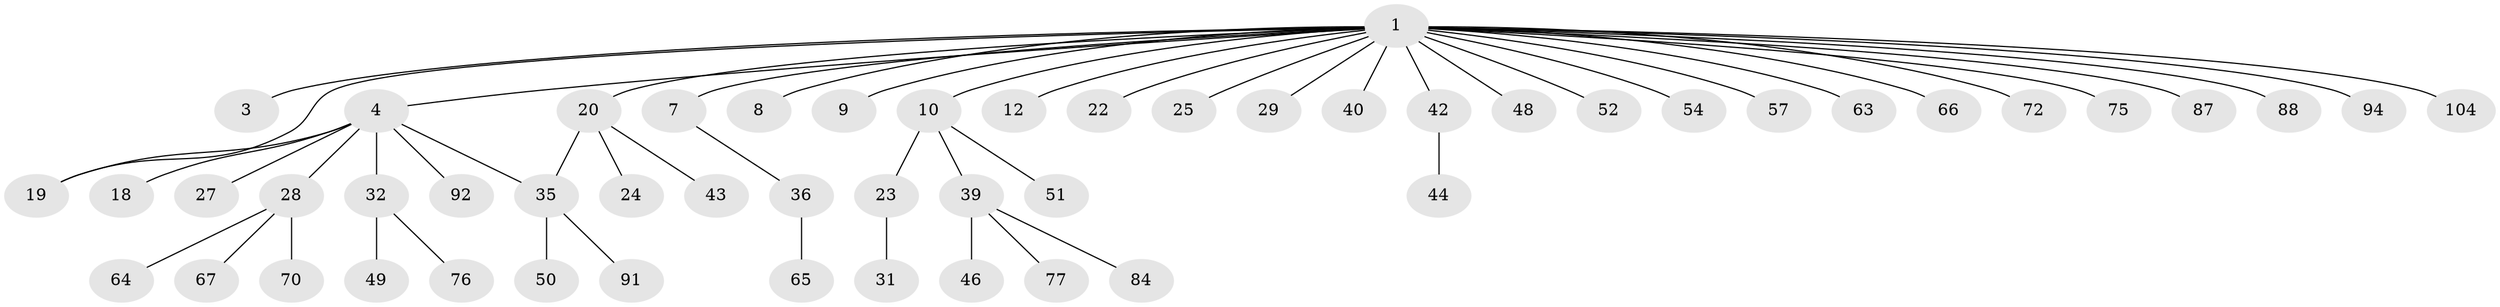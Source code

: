 // original degree distribution, {2: 0.17142857142857143, 26: 0.009523809523809525, 3: 0.08571428571428572, 13: 0.009523809523809525, 1: 0.6476190476190476, 6: 0.009523809523809525, 4: 0.047619047619047616, 7: 0.009523809523809525, 9: 0.009523809523809525}
// Generated by graph-tools (version 1.1) at 2025/14/03/09/25 04:14:37]
// undirected, 52 vertices, 53 edges
graph export_dot {
graph [start="1"]
  node [color=gray90,style=filled];
  1 [super="+2"];
  3 [super="+13+53"];
  4 [super="+47+5+6+15+74+102+103+71+62+37+11"];
  7 [super="+38+17"];
  8;
  9;
  10 [super="+83+61+95+30"];
  12 [super="+56+16"];
  18;
  19 [super="+26"];
  20 [super="+68+60+55+33+45"];
  22;
  23 [super="+105"];
  24;
  25;
  27 [super="+41"];
  28;
  29;
  31;
  32;
  35;
  36;
  39;
  40;
  42;
  43;
  44;
  46 [super="+98"];
  48;
  49;
  50;
  51 [super="+80"];
  52 [super="+85"];
  54;
  57;
  63;
  64 [super="+73"];
  65 [super="+79"];
  66 [super="+86+81"];
  67;
  70;
  72;
  75;
  76 [super="+97"];
  77;
  84;
  87;
  88;
  91;
  92;
  94;
  104;
  1 -- 29;
  1 -- 66;
  1 -- 3;
  1 -- 4;
  1 -- 7;
  1 -- 8;
  1 -- 9;
  1 -- 10;
  1 -- 72;
  1 -- 12;
  1 -- 75;
  1 -- 19;
  1 -- 20;
  1 -- 22;
  1 -- 87;
  1 -- 88;
  1 -- 25;
  1 -- 94;
  1 -- 40;
  1 -- 104;
  1 -- 42;
  1 -- 48;
  1 -- 52;
  1 -- 54;
  1 -- 57;
  1 -- 63;
  4 -- 32;
  4 -- 18;
  4 -- 27;
  4 -- 28;
  4 -- 92;
  4 -- 35;
  4 -- 19;
  7 -- 36;
  10 -- 23;
  10 -- 39;
  10 -- 51;
  20 -- 24;
  20 -- 35;
  20 -- 43;
  23 -- 31;
  28 -- 64;
  28 -- 67;
  28 -- 70;
  32 -- 49;
  32 -- 76;
  35 -- 50;
  35 -- 91;
  36 -- 65;
  39 -- 46;
  39 -- 77;
  39 -- 84;
  42 -- 44;
}
